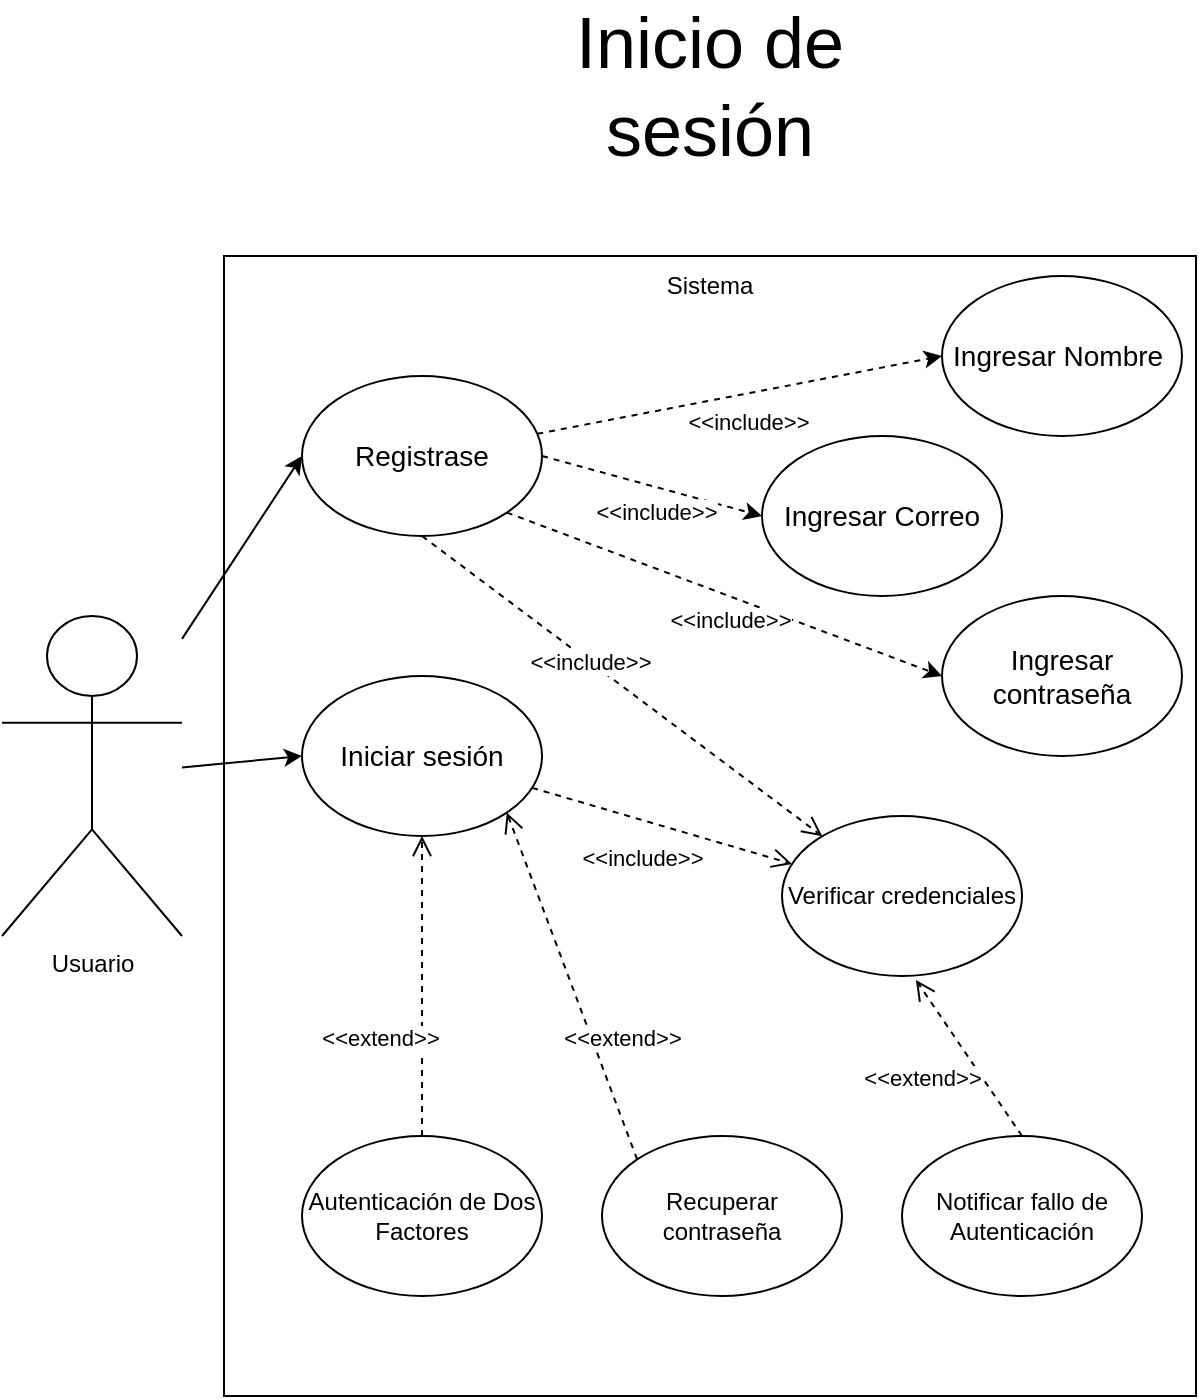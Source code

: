 <mxfile version="24.8.6" pages="2">
  <diagram name="Página-1" id="89kXOZ7M6hrQA_aJ3bkq">
    <mxGraphModel dx="934" dy="1030" grid="1" gridSize="10" guides="1" tooltips="1" connect="1" arrows="1" fold="1" page="1" pageScale="1" pageWidth="827" pageHeight="1169" math="0" shadow="0">
      <root>
        <mxCell id="0" />
        <mxCell id="1" parent="0" />
        <mxCell id="x9fBfZ-t6eKAXQSf7vD3-1" value="" style="rounded=0;whiteSpace=wrap;html=1;" parent="1" vertex="1">
          <mxGeometry x="191" y="190" width="486" height="570" as="geometry" />
        </mxCell>
        <mxCell id="x9fBfZ-t6eKAXQSf7vD3-2" value="&lt;span style=&quot;font-size: 36px;&quot;&gt;Inicio de sesión&lt;/span&gt;" style="text;html=1;align=center;verticalAlign=middle;whiteSpace=wrap;rounded=0;" parent="1" vertex="1">
          <mxGeometry x="314" y="90" width="240" height="30" as="geometry" />
        </mxCell>
        <mxCell id="x9fBfZ-t6eKAXQSf7vD3-3" value="Sistema" style="text;html=1;align=center;verticalAlign=middle;whiteSpace=wrap;rounded=0;" parent="1" vertex="1">
          <mxGeometry x="404" y="190" width="60" height="30" as="geometry" />
        </mxCell>
        <mxCell id="6h3rwxKzMrV-uio4JRUm-4" style="rounded=0;orthogonalLoop=1;jettySize=auto;html=1;entryX=0;entryY=0.5;entryDx=0;entryDy=0;" edge="1" parent="1" source="x9fBfZ-t6eKAXQSf7vD3-4" target="6h3rwxKzMrV-uio4JRUm-3">
          <mxGeometry relative="1" as="geometry" />
        </mxCell>
        <mxCell id="x9fBfZ-t6eKAXQSf7vD3-4" value="Usuario" style="shape=umlActor;verticalLabelPosition=bottom;verticalAlign=top;html=1;outlineConnect=0;" parent="1" vertex="1">
          <mxGeometry x="80" y="370" width="90" height="160" as="geometry" />
        </mxCell>
        <mxCell id="x9fBfZ-t6eKAXQSf7vD3-5" value="&lt;font style=&quot;font-size: 14px;&quot;&gt;Iniciar sesión&lt;/font&gt;" style="ellipse;whiteSpace=wrap;html=1;" parent="1" vertex="1">
          <mxGeometry x="230" y="400" width="120" height="80" as="geometry" />
        </mxCell>
        <mxCell id="x9fBfZ-t6eKAXQSf7vD3-6" value="&amp;lt;&amp;lt;include&amp;gt;&amp;gt;" style="html=1;verticalAlign=bottom;endArrow=open;dashed=1;endSize=8;curved=0;rounded=0;" parent="1" source="x9fBfZ-t6eKAXQSf7vD3-5" target="x9fBfZ-t6eKAXQSf7vD3-7" edge="1">
          <mxGeometry x="-0.038" y="-27" relative="1" as="geometry">
            <mxPoint x="374" y="410" as="sourcePoint" />
            <mxPoint x="364" y="330" as="targetPoint" />
            <mxPoint as="offset" />
          </mxGeometry>
        </mxCell>
        <mxCell id="x9fBfZ-t6eKAXQSf7vD3-7" value="Verificar credenciales" style="ellipse;whiteSpace=wrap;html=1;" parent="1" vertex="1">
          <mxGeometry x="470" y="470" width="120" height="80" as="geometry" />
        </mxCell>
        <mxCell id="x9fBfZ-t6eKAXQSf7vD3-8" value="Notificar fallo de Autenticación" style="ellipse;whiteSpace=wrap;html=1;" parent="1" vertex="1">
          <mxGeometry x="530" y="630" width="120" height="80" as="geometry" />
        </mxCell>
        <mxCell id="x9fBfZ-t6eKAXQSf7vD3-9" value="&amp;lt;&amp;lt;extend&amp;gt;&amp;gt;" style="html=1;verticalAlign=bottom;endArrow=open;dashed=1;endSize=8;curved=0;rounded=0;entryX=0.558;entryY=1.025;entryDx=0;entryDy=0;exitX=0.5;exitY=0;exitDx=0;exitDy=0;entryPerimeter=0;" parent="1" source="x9fBfZ-t6eKAXQSf7vD3-8" target="x9fBfZ-t6eKAXQSf7vD3-7" edge="1">
          <mxGeometry x="-0.053" y="30" relative="1" as="geometry">
            <mxPoint x="486" y="126" as="sourcePoint" />
            <mxPoint x="433" as="targetPoint" />
            <mxPoint as="offset" />
          </mxGeometry>
        </mxCell>
        <mxCell id="x9fBfZ-t6eKAXQSf7vD3-10" value="Recuperar contraseña" style="ellipse;whiteSpace=wrap;html=1;" parent="1" vertex="1">
          <mxGeometry x="380" y="630" width="120" height="80" as="geometry" />
        </mxCell>
        <mxCell id="x9fBfZ-t6eKAXQSf7vD3-11" value="&amp;lt;&amp;lt;extend&amp;gt;&amp;gt;" style="html=1;verticalAlign=bottom;endArrow=open;dashed=1;endSize=8;curved=0;rounded=0;entryX=1;entryY=1;entryDx=0;entryDy=0;exitX=0;exitY=0;exitDx=0;exitDy=0;" parent="1" source="x9fBfZ-t6eKAXQSf7vD3-10" target="x9fBfZ-t6eKAXQSf7vD3-5" edge="1">
          <mxGeometry x="-0.449" y="-11" relative="1" as="geometry">
            <mxPoint x="548" y="226" as="sourcePoint" />
            <mxPoint x="428" y="522" as="targetPoint" />
            <mxPoint as="offset" />
            <Array as="points" />
          </mxGeometry>
        </mxCell>
        <mxCell id="x9fBfZ-t6eKAXQSf7vD3-12" value="Autenticación de Dos F&lt;span style=&quot;color: rgba(0, 0, 0, 0); font-family: monospace; font-size: 0px; text-align: start; text-wrap-mode: nowrap; background-color: rgb(255, 255, 255);&quot;&gt;%3CmxGraphModel%3E%3Croot%3E%3CmxCell%20id%3D%220%22%2F%3E%3CmxCell%20id%3D%221%22%20parent%3D%220%22%2F%3E%3CmxCell%20id%3D%222%22%20value%3D%22%22%20style%3D%22endArrow%3Dclassic%3Bhtml%3D1%3Brounded%3D0%3BentryX%3D0%3BentryY%3D0.5%3BentryDx%3D0%3BentryDy%3D0%3B%22%20edge%3D%221%22%20parent%3D%221%22%3E%3CmxGeometry%20width%3D%2250%22%20height%3D%2250%22%20relative%3D%221%22%20as%3D%22geometry%22%3E%3CmxPoint%20x%3D%22-54%22%20y%3D%22221%22%20as%3D%22sourcePoint%22%2F%3E%3CmxPoint%20x%3D%2234%22%20y%3D%22207%22%20as%3D%22targetPoint%22%2F%3E%3C%2FmxGeometry%3E%3C%2FmxCell%3E%3C%2Froot%3E%3C%2FmxGraphModel%3E&lt;/span&gt;actores" style="ellipse;whiteSpace=wrap;html=1;" parent="1" vertex="1">
          <mxGeometry x="230" y="630" width="120" height="80" as="geometry" />
        </mxCell>
        <mxCell id="x9fBfZ-t6eKAXQSf7vD3-13" value="&amp;lt;&amp;lt;extend&amp;gt;&amp;gt;" style="html=1;verticalAlign=bottom;endArrow=open;dashed=1;endSize=8;curved=0;rounded=0;entryX=0.5;entryY=1;entryDx=0;entryDy=0;exitX=0.5;exitY=0;exitDx=0;exitDy=0;" parent="1" source="x9fBfZ-t6eKAXQSf7vD3-12" target="x9fBfZ-t6eKAXQSf7vD3-5" edge="1">
          <mxGeometry x="-0.457" y="21" relative="1" as="geometry">
            <mxPoint x="534" y="326" as="sourcePoint" />
            <mxPoint x="414" y="622" as="targetPoint" />
            <mxPoint as="offset" />
          </mxGeometry>
        </mxCell>
        <mxCell id="x9fBfZ-t6eKAXQSf7vD3-14" value="" style="endArrow=classic;html=1;rounded=0;entryX=0;entryY=0.5;entryDx=0;entryDy=0;" parent="1" source="x9fBfZ-t6eKAXQSf7vD3-4" target="x9fBfZ-t6eKAXQSf7vD3-5" edge="1">
          <mxGeometry width="50" height="50" relative="1" as="geometry">
            <mxPoint x="194" y="456.087" as="sourcePoint" />
            <mxPoint x="108" y="197" as="targetPoint" />
          </mxGeometry>
        </mxCell>
        <mxCell id="6h3rwxKzMrV-uio4JRUm-6" style="rounded=0;orthogonalLoop=1;jettySize=auto;html=1;entryX=0;entryY=0.5;entryDx=0;entryDy=0;dashed=1;" edge="1" parent="1" source="6h3rwxKzMrV-uio4JRUm-3" target="6h3rwxKzMrV-uio4JRUm-5">
          <mxGeometry relative="1" as="geometry" />
        </mxCell>
        <mxCell id="6h3rwxKzMrV-uio4JRUm-7" value="&amp;lt;&amp;lt;include&amp;gt;&amp;gt;" style="edgeLabel;html=1;align=center;verticalAlign=middle;resizable=0;points=[];" vertex="1" connectable="0" parent="6h3rwxKzMrV-uio4JRUm-6">
          <mxGeometry x="0.001" y="-3" relative="1" as="geometry">
            <mxPoint x="3" y="10" as="offset" />
          </mxGeometry>
        </mxCell>
        <mxCell id="6h3rwxKzMrV-uio4JRUm-3" value="&lt;font style=&quot;font-size: 14px;&quot;&gt;Registrase&lt;/font&gt;" style="ellipse;whiteSpace=wrap;html=1;" vertex="1" parent="1">
          <mxGeometry x="230" y="250" width="120" height="80" as="geometry" />
        </mxCell>
        <mxCell id="6h3rwxKzMrV-uio4JRUm-5" value="&lt;font style=&quot;font-size: 14px;&quot;&gt;Ingresar Nombre&amp;nbsp;&lt;/font&gt;" style="ellipse;whiteSpace=wrap;html=1;" vertex="1" parent="1">
          <mxGeometry x="550" y="200" width="120" height="80" as="geometry" />
        </mxCell>
        <mxCell id="6h3rwxKzMrV-uio4JRUm-12" style="rounded=0;orthogonalLoop=1;jettySize=auto;html=1;entryX=0;entryY=0.5;entryDx=0;entryDy=0;dashed=1;exitX=1;exitY=0.5;exitDx=0;exitDy=0;" edge="1" parent="1" target="6h3rwxKzMrV-uio4JRUm-14" source="6h3rwxKzMrV-uio4JRUm-3">
          <mxGeometry relative="1" as="geometry">
            <mxPoint x="350" y="373" as="sourcePoint" />
          </mxGeometry>
        </mxCell>
        <mxCell id="6h3rwxKzMrV-uio4JRUm-13" value="&amp;lt;&amp;lt;include&amp;gt;&amp;gt;" style="edgeLabel;html=1;align=center;verticalAlign=middle;resizable=0;points=[];" vertex="1" connectable="0" parent="6h3rwxKzMrV-uio4JRUm-12">
          <mxGeometry x="0.001" y="-3" relative="1" as="geometry">
            <mxPoint x="3" y="10" as="offset" />
          </mxGeometry>
        </mxCell>
        <mxCell id="6h3rwxKzMrV-uio4JRUm-14" value="&lt;font style=&quot;font-size: 14px;&quot;&gt;Ingresar Correo&lt;/font&gt;" style="ellipse;whiteSpace=wrap;html=1;" vertex="1" parent="1">
          <mxGeometry x="460" y="280" width="120" height="80" as="geometry" />
        </mxCell>
        <mxCell id="6h3rwxKzMrV-uio4JRUm-15" style="rounded=0;orthogonalLoop=1;jettySize=auto;html=1;entryX=0;entryY=0.5;entryDx=0;entryDy=0;dashed=1;exitX=1;exitY=1;exitDx=0;exitDy=0;" edge="1" parent="1" target="6h3rwxKzMrV-uio4JRUm-17" source="6h3rwxKzMrV-uio4JRUm-3">
          <mxGeometry relative="1" as="geometry">
            <mxPoint x="429" y="413" as="sourcePoint" />
          </mxGeometry>
        </mxCell>
        <mxCell id="6h3rwxKzMrV-uio4JRUm-16" value="&amp;lt;&amp;lt;include&amp;gt;&amp;gt;" style="edgeLabel;html=1;align=center;verticalAlign=middle;resizable=0;points=[];" vertex="1" connectable="0" parent="6h3rwxKzMrV-uio4JRUm-15">
          <mxGeometry x="0.001" y="-3" relative="1" as="geometry">
            <mxPoint x="3" y="10" as="offset" />
          </mxGeometry>
        </mxCell>
        <mxCell id="6h3rwxKzMrV-uio4JRUm-17" value="&lt;font style=&quot;font-size: 14px;&quot;&gt;Ingresar contraseña&lt;/font&gt;" style="ellipse;whiteSpace=wrap;html=1;" vertex="1" parent="1">
          <mxGeometry x="550" y="360" width="120" height="80" as="geometry" />
        </mxCell>
        <mxCell id="6h3rwxKzMrV-uio4JRUm-18" value="&amp;lt;&amp;lt;include&amp;gt;&amp;gt;" style="html=1;verticalAlign=bottom;endArrow=open;dashed=1;endSize=8;curved=0;rounded=0;exitX=0.5;exitY=1;exitDx=0;exitDy=0;" edge="1" parent="1" source="6h3rwxKzMrV-uio4JRUm-3" target="x9fBfZ-t6eKAXQSf7vD3-7">
          <mxGeometry x="-0.121" y="-8" relative="1" as="geometry">
            <mxPoint x="355" y="466" as="sourcePoint" />
            <mxPoint x="485" y="504" as="targetPoint" />
            <mxPoint x="1" as="offset" />
          </mxGeometry>
        </mxCell>
      </root>
    </mxGraphModel>
  </diagram>
  <diagram id="9fda5NTb4fVA-R9sB3hn" name="Página-2">
    <mxGraphModel dx="2435" dy="1663" grid="1" gridSize="10" guides="1" tooltips="1" connect="1" arrows="1" fold="1" page="1" pageScale="1" pageWidth="1600" pageHeight="1200" math="0" shadow="0">
      <root>
        <mxCell id="0" />
        <mxCell id="1" parent="0" />
        <mxCell id="2xy5WuFJG00n99oI42rn-1" value="&lt;font style=&quot;font-size: 20px;&quot;&gt;Explicación de los casos de uso:&amp;nbsp;&lt;/font&gt;&lt;div style=&quot;font-size: 20px;&quot;&gt;&lt;ol style=&quot;font-size: 20px;&quot;&gt;&lt;li style=&quot;font-size: 20px;&quot;&gt;&lt;span style=&quot;font-size: 20px;&quot;&gt;&lt;b style=&quot;font-size: 20px;&quot;&gt;Registrarse: &lt;/b&gt;Permite al usuario crear una nueva cuenta en el sistema proporcionando datos básicos como nombre, correo y contraseña.&lt;/span&gt;&lt;/li&gt;&lt;ol style=&quot;font-size: 20px;&quot;&gt;&lt;li style=&quot;font-size: 20px;&quot;&gt;&lt;span style=&quot;font-size: 20px;&quot;&gt;&lt;b style=&quot;font-size: 20px;&quot;&gt;Relación: &amp;lt;&amp;lt;include&amp;gt;&amp;gt; &lt;/b&gt;Este caso de uso incluye los subprocesos &lt;b style=&quot;font-size: 20px;&quot;&gt;&#39;Ingresar Nombre&#39;, &#39;Ingresar Correo&#39; e &#39;Ingresar Contraseña&#39;, &lt;/b&gt;ya que son pasos necesarios para completar el registro.&lt;/span&gt;&lt;/li&gt;&lt;/ol&gt;&lt;li style=&quot;font-size: 20px;&quot;&gt;&lt;span style=&quot;font-size: 20px;&quot;&gt;&lt;b style=&quot;font-size: 20px;&quot;&gt;Ingresar Nombre: &lt;/b&gt;El usuario introduce su nombre como parte del proceso de registro.&lt;/span&gt;&lt;/li&gt;&lt;ol style=&quot;font-size: 20px;&quot;&gt;&lt;li style=&quot;font-size: 20px;&quot;&gt;&lt;span style=&quot;font-size: 20px;&quot;&gt;&lt;b style=&quot;font-size: 20px;&quot;&gt;Relación: &amp;lt;&amp;lt;include&amp;gt;&amp;gt; &lt;/b&gt;Este caso de uso incluye los subprocesos &lt;b style=&quot;font-size: 20px;&quot;&gt;&#39;Ingresar Nombre&#39;, &#39;Ingresar Correo&#39; e &#39;Ingresar Contraseña&#39;, &lt;/b&gt;ya que son pasos necesarios para completar el registro.&lt;/span&gt;&lt;/li&gt;&lt;/ol&gt;&lt;li style=&quot;font-size: 20px;&quot;&gt;&lt;span style=&quot;font-size: 20px;&quot;&gt;&lt;b style=&quot;font-size: 20px;&quot;&gt;Ingresar Correo: &lt;/b&gt;El usuario proporciona una dirección de correo electrónico como parte del registro.&lt;/span&gt;&lt;/li&gt;&lt;ol style=&quot;font-size: 20px;&quot;&gt;&lt;li style=&quot;font-size: 20px;&quot;&gt;&lt;span style=&quot;font-size: 20px;&quot;&gt;&lt;b style=&quot;font-size: 20px;&quot;&gt;Relación: &amp;lt;&amp;lt;include&amp;gt;&amp;gt; &lt;/b&gt;Es incluido por el caso de uso &lt;b style=&quot;font-size: 20px;&quot;&gt;&#39;Registrarse&#39;, &lt;/b&gt;ya que el correo es indispensable para identificar al usuario o enviar notificaciones.&lt;/span&gt;&lt;/li&gt;&lt;/ol&gt;&lt;li style=&quot;font-size: 20px;&quot;&gt;&lt;span style=&quot;font-size: 20px;&quot;&gt;&lt;b style=&quot;font-size: 20px;&quot;&gt;Ingresar Contraseña: &lt;/b&gt;El usuario define una contraseña para proteger su cuenta.&lt;/span&gt;&lt;/li&gt;&lt;ol style=&quot;font-size: 20px;&quot;&gt;&lt;li style=&quot;font-size: 20px;&quot;&gt;&lt;span style=&quot;font-size: 20px;&quot;&gt;&lt;b style=&quot;font-size: 20px;&quot;&gt;Relación: &amp;lt;&amp;lt;include&amp;gt;&amp;gt; &lt;/b&gt;Es incluido por el caso de uso &lt;b style=&quot;font-size: 20px;&quot;&gt;&#39;Registrarse&#39;, &lt;/b&gt;porque la contraseña es necesaria para asegurada el acceso a la cuenta.&lt;/span&gt;&lt;/li&gt;&lt;/ol&gt;&lt;li style=&quot;font-size: 20px;&quot;&gt;&lt;span style=&quot;font-size: 20px;&quot;&gt;&lt;b style=&quot;font-size: 20px;&quot;&gt;Iniciar sesión: &lt;/b&gt;Permite al usuario acceder al sistema introduciendo su correo y contraseña previamente registrados.&lt;/span&gt;&lt;/li&gt;&lt;ol style=&quot;font-size: 20px;&quot;&gt;&lt;li style=&quot;font-size: 20px;&quot;&gt;&lt;span style=&quot;font-size: 20px;&quot;&gt;&lt;b style=&quot;font-size: 20px;&quot;&gt;Relación: &amp;lt;&amp;lt;include&amp;gt;&amp;gt; &lt;/b&gt;Incluye el caso de uso &lt;b style=&quot;font-size: 20px;&quot;&gt;&#39;Verificar Credenciales&#39;, &lt;/b&gt;ya que el sistema debe validar los datos ingresados.&lt;/span&gt;&lt;/li&gt;&lt;li style=&quot;font-size: 20px;&quot;&gt;&lt;span style=&quot;font-size: 20px;&quot;&gt;&lt;b style=&quot;font-size: 20px;&quot;&gt;Relación: &amp;lt;&amp;lt;extend&amp;gt;&amp;gt; &lt;/b&gt;Se extiende a &lt;b style=&quot;font-size: 20px;&quot;&gt;&#39;Autenticación de Dos Factores&#39;&lt;/b&gt;, si el sistema requiere pasos adicionales para garantizar seguridad.&lt;/span&gt;&lt;/li&gt;&lt;li style=&quot;font-size: 20px;&quot;&gt;&lt;span style=&quot;font-size: 20px;&quot;&gt;&lt;b style=&quot;font-size: 20px;&quot;&gt;Relación: &amp;lt;&amp;lt;extend&amp;gt;&amp;gt;&lt;/b&gt; Se extiende a &lt;b style=&quot;font-size: 20px;&quot;&gt;&#39;Recuperara Contraseña&#39;&lt;/b&gt;, si el usuario no recuerda su contraseña.&lt;/span&gt;&lt;/li&gt;&lt;li style=&quot;font-size: 20px;&quot;&gt;&lt;span style=&quot;font-size: 20px;&quot;&gt;&lt;b style=&quot;font-size: 20px;&quot;&gt;Relación: &amp;lt;&amp;lt;extend&amp;gt;&amp;gt;&lt;/b&gt; Se extiende a &lt;b style=&quot;font-size: 20px;&quot;&gt;&#39;Notificar Falla de Autenticación&#39;&lt;/b&gt;, en caso de que las credenciales sean incorrectas.&lt;/span&gt;&lt;/li&gt;&lt;/ol&gt;&lt;li style=&quot;font-size: 20px;&quot;&gt;&lt;span style=&quot;font-size: 20px;&quot;&gt;&lt;b style=&quot;font-size: 20px;&quot;&gt;Verificar Credenciales: &lt;/b&gt;El sistema valida que el correo y contraseña ingresados por el usuario coincidan con una cuenta registrada.&lt;/span&gt;&lt;/li&gt;&lt;ol style=&quot;font-size: 20px;&quot;&gt;&lt;li style=&quot;font-size: 20px;&quot;&gt;&lt;span style=&quot;font-size: 20px;&quot;&gt;&lt;b style=&quot;font-size: 20px;&quot;&gt;Relación: &amp;lt;&amp;lt;include&amp;gt;&amp;gt; &lt;/b&gt;Es inlcuido por el caso de uso &lt;b style=&quot;font-size: 20px;&quot;&gt;&#39;Iniciar sesión&#39;, &lt;/b&gt;ya que en un paso esencial para determinar si el acceso es permitido.&lt;/span&gt;&lt;/li&gt;&lt;li style=&quot;font-size: 20px;&quot;&gt;&lt;span style=&quot;font-size: 20px;&quot;&gt;&lt;b style=&quot;font-size: 20px;&quot;&gt;Relación: &amp;lt;&amp;lt;extend&amp;gt;&amp;gt; &lt;/b&gt;Extiende a &lt;b style=&quot;font-size: 20px;&quot;&gt;&#39;Notificar Falla de Autenticación&#39;, &lt;/b&gt;en caso de que las credenciales no coincidan.&lt;/span&gt;&lt;/li&gt;&lt;/ol&gt;&lt;li style=&quot;font-size: 20px;&quot;&gt;&lt;span style=&quot;font-size: 20px;&quot;&gt;&lt;b style=&quot;font-size: 20px;&quot;&gt;Autenticación de Dos Factores: &lt;/b&gt;Paso adicional de seguridad que solicita al usuario proporcionar un código enviado a su correo o dispositivo.&lt;/span&gt;&lt;/li&gt;&lt;ol style=&quot;font-size: 20px;&quot;&gt;&lt;li style=&quot;font-size: 20px;&quot;&gt;&lt;span style=&quot;font-size: 20px;&quot;&gt;&lt;b style=&quot;font-size: 20px;&quot;&gt;Relación: &amp;lt;&amp;lt;extend&amp;gt;&amp;gt; &lt;/b&gt;Se extiende desde &lt;b style=&quot;font-size: 20px;&quot;&gt;&#39;Iniciar sesión&#39;, &lt;/b&gt;ya que se ejecuta solo si el sistema tiene configurada esta opción de seguridad.&lt;/span&gt;&lt;/li&gt;&lt;/ol&gt;&lt;li style=&quot;font-size: 20px;&quot;&gt;&lt;span style=&quot;font-size: 20px;&quot;&gt;&lt;b style=&quot;font-size: 20px;&quot;&gt;Recuperar Contraseña: &lt;/b&gt;Permite al usuario restablecer su contraseña en caso de haberla olvidado, a través de un correo de recuperación o preguntas de seguridad.&lt;/span&gt;&lt;/li&gt;&lt;ol style=&quot;font-size: 20px;&quot;&gt;&lt;li style=&quot;font-size: 20px;&quot;&gt;&lt;span style=&quot;font-size: 20px;&quot;&gt;&lt;b style=&quot;font-size: 20px;&quot;&gt;Relación: &amp;lt;&amp;lt;extend&amp;gt;&amp;gt; &lt;/b&gt;Se extiende desde &lt;b style=&quot;font-size: 20px;&quot;&gt;&#39;Iniciar sesión&#39;, &lt;/b&gt;ya que se ofrece como una alternativa cuando el usuario no recuerda su contraseña.&lt;/span&gt;&lt;/li&gt;&lt;/ol&gt;&lt;li style=&quot;font-size: 20px;&quot;&gt;&lt;span style=&quot;font-size: 20px;&quot;&gt;&lt;b style=&quot;font-size: 20px;&quot;&gt;Actor principal: &lt;/b&gt;El &lt;b style=&quot;font-size: 20px;&quot;&gt;&#39;Usuario&#39;&lt;/b&gt;&amp;nbsp;quien interactúa con el sistema para registrarse o iniciar sesión.&lt;/span&gt;&lt;/li&gt;&lt;li style=&quot;font-size: 20px;&quot;&gt;&lt;span style=&quot;font-size: 20px;&quot;&gt;&lt;b style=&quot;font-size: 20px;&quot;&gt;Actor secundario: &lt;/b&gt;El &lt;b style=&quot;font-size: 20px;&quot;&gt;&#39;Sistema&#39; &lt;/b&gt;que verifica credenciales, almacena datos y maneja notificaciones.&lt;/span&gt;&lt;/li&gt;&lt;/ol&gt;&lt;/div&gt;" style="rounded=0;whiteSpace=wrap;html=1;align=left;fontSize=20;" parent="1" vertex="1">
          <mxGeometry x="265" y="105" width="1070" height="990" as="geometry" />
        </mxCell>
      </root>
    </mxGraphModel>
  </diagram>
</mxfile>
